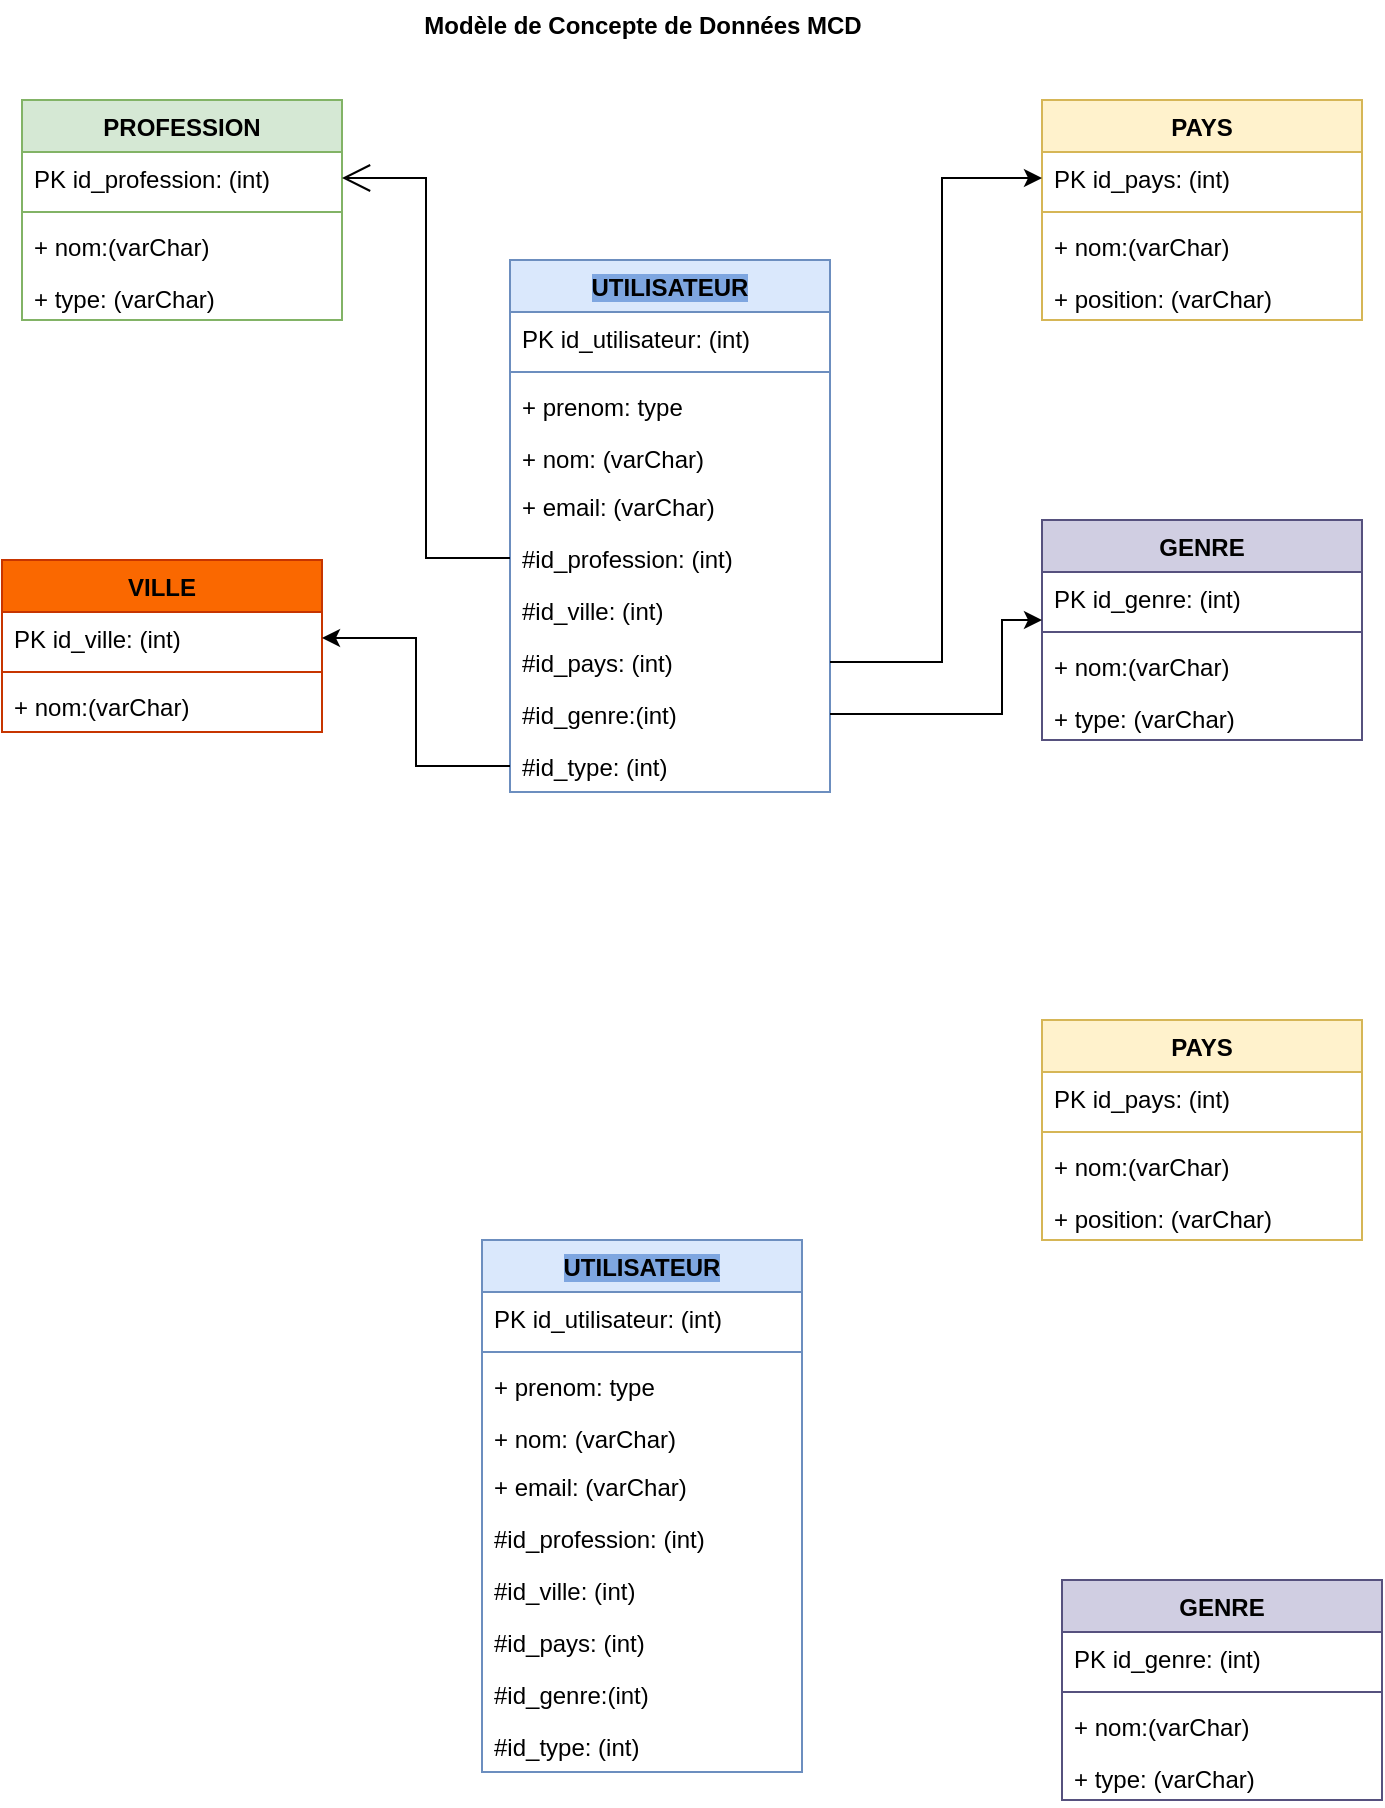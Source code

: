 <mxfile version="21.0.6" type="github"><diagram name="Page-1" id="-MoPRSJ0ztHnOSRFyJmR"><mxGraphModel dx="1134" dy="603" grid="1" gridSize="10" guides="1" tooltips="1" connect="1" arrows="1" fold="1" page="1" pageScale="1" pageWidth="827" pageHeight="1169" math="0" shadow="0"><root><mxCell id="0"/><mxCell id="1" parent="0"/><mxCell id="WZtwjcjEcg0mqy3ExXSP-1" value="&lt;span style=&quot;background-color: rgb(126, 166, 224);&quot;&gt;UTILISATEUR&lt;/span&gt;" style="swimlane;fontStyle=1;align=center;verticalAlign=top;childLayout=stackLayout;horizontal=1;startSize=26;horizontalStack=0;resizeParent=1;resizeParentMax=0;resizeLast=0;collapsible=1;marginBottom=0;whiteSpace=wrap;html=1;fillColor=#dae8fc;strokeColor=#6c8ebf;" vertex="1" parent="1"><mxGeometry x="334" y="180" width="160" height="266" as="geometry"/></mxCell><mxCell id="WZtwjcjEcg0mqy3ExXSP-2" value="PK id_utilisateur: (int)" style="text;strokeColor=none;fillColor=none;align=left;verticalAlign=top;spacingLeft=4;spacingRight=4;overflow=hidden;rotatable=0;points=[[0,0.5],[1,0.5]];portConstraint=eastwest;whiteSpace=wrap;html=1;" vertex="1" parent="WZtwjcjEcg0mqy3ExXSP-1"><mxGeometry y="26" width="160" height="26" as="geometry"/></mxCell><mxCell id="WZtwjcjEcg0mqy3ExXSP-3" value="" style="line;strokeWidth=1;fillColor=none;align=left;verticalAlign=middle;spacingTop=-1;spacingLeft=3;spacingRight=3;rotatable=0;labelPosition=right;points=[];portConstraint=eastwest;strokeColor=inherit;" vertex="1" parent="WZtwjcjEcg0mqy3ExXSP-1"><mxGeometry y="52" width="160" height="8" as="geometry"/></mxCell><mxCell id="WZtwjcjEcg0mqy3ExXSP-4" value="+ prenom: type" style="text;strokeColor=none;fillColor=none;align=left;verticalAlign=top;spacingLeft=4;spacingRight=4;overflow=hidden;rotatable=0;points=[[0,0.5],[1,0.5]];portConstraint=eastwest;whiteSpace=wrap;html=1;" vertex="1" parent="WZtwjcjEcg0mqy3ExXSP-1"><mxGeometry y="60" width="160" height="26" as="geometry"/></mxCell><mxCell id="WZtwjcjEcg0mqy3ExXSP-13" value="+ nom: (varChar)" style="text;strokeColor=none;fillColor=none;align=left;verticalAlign=top;spacingLeft=4;spacingRight=4;overflow=hidden;rotatable=0;points=[[0,0.5],[1,0.5]];portConstraint=eastwest;whiteSpace=wrap;html=1;" vertex="1" parent="WZtwjcjEcg0mqy3ExXSP-1"><mxGeometry y="86" width="160" height="24" as="geometry"/></mxCell><mxCell id="WZtwjcjEcg0mqy3ExXSP-14" value="+ email: (varChar)" style="text;strokeColor=none;fillColor=none;align=left;verticalAlign=top;spacingLeft=4;spacingRight=4;overflow=hidden;rotatable=0;points=[[0,0.5],[1,0.5]];portConstraint=eastwest;whiteSpace=wrap;html=1;" vertex="1" parent="WZtwjcjEcg0mqy3ExXSP-1"><mxGeometry y="110" width="160" height="26" as="geometry"/></mxCell><mxCell id="WZtwjcjEcg0mqy3ExXSP-15" value="#id_profession: (int)" style="text;strokeColor=none;fillColor=none;align=left;verticalAlign=top;spacingLeft=4;spacingRight=4;overflow=hidden;rotatable=0;points=[[0,0.5],[1,0.5]];portConstraint=eastwest;whiteSpace=wrap;html=1;" vertex="1" parent="WZtwjcjEcg0mqy3ExXSP-1"><mxGeometry y="136" width="160" height="26" as="geometry"/></mxCell><mxCell id="WZtwjcjEcg0mqy3ExXSP-16" value="#id_ville: (int)" style="text;strokeColor=none;fillColor=none;align=left;verticalAlign=top;spacingLeft=4;spacingRight=4;overflow=hidden;rotatable=0;points=[[0,0.5],[1,0.5]];portConstraint=eastwest;whiteSpace=wrap;html=1;" vertex="1" parent="WZtwjcjEcg0mqy3ExXSP-1"><mxGeometry y="162" width="160" height="26" as="geometry"/></mxCell><mxCell id="WZtwjcjEcg0mqy3ExXSP-17" value="#id_pays: (int)" style="text;strokeColor=none;fillColor=none;align=left;verticalAlign=top;spacingLeft=4;spacingRight=4;overflow=hidden;rotatable=0;points=[[0,0.5],[1,0.5]];portConstraint=eastwest;whiteSpace=wrap;html=1;" vertex="1" parent="WZtwjcjEcg0mqy3ExXSP-1"><mxGeometry y="188" width="160" height="26" as="geometry"/></mxCell><mxCell id="WZtwjcjEcg0mqy3ExXSP-18" value="#id_genre:(int)" style="text;strokeColor=none;fillColor=none;align=left;verticalAlign=top;spacingLeft=4;spacingRight=4;overflow=hidden;rotatable=0;points=[[0,0.5],[1,0.5]];portConstraint=eastwest;whiteSpace=wrap;html=1;" vertex="1" parent="WZtwjcjEcg0mqy3ExXSP-1"><mxGeometry y="214" width="160" height="26" as="geometry"/></mxCell><mxCell id="WZtwjcjEcg0mqy3ExXSP-19" value="#id_type: (int)" style="text;strokeColor=none;fillColor=none;align=left;verticalAlign=top;spacingLeft=4;spacingRight=4;overflow=hidden;rotatable=0;points=[[0,0.5],[1,0.5]];portConstraint=eastwest;whiteSpace=wrap;html=1;" vertex="1" parent="WZtwjcjEcg0mqy3ExXSP-1"><mxGeometry y="240" width="160" height="26" as="geometry"/></mxCell><mxCell id="WZtwjcjEcg0mqy3ExXSP-20" value="PROFESSION" style="swimlane;fontStyle=1;align=center;verticalAlign=top;childLayout=stackLayout;horizontal=1;startSize=26;horizontalStack=0;resizeParent=1;resizeParentMax=0;resizeLast=0;collapsible=1;marginBottom=0;whiteSpace=wrap;html=1;fillColor=#d5e8d4;strokeColor=#82b366;" vertex="1" parent="1"><mxGeometry x="90" y="100" width="160" height="110" as="geometry"/></mxCell><mxCell id="WZtwjcjEcg0mqy3ExXSP-21" value="PK id_profession: (int)" style="text;strokeColor=none;fillColor=none;align=left;verticalAlign=top;spacingLeft=4;spacingRight=4;overflow=hidden;rotatable=0;points=[[0,0.5],[1,0.5]];portConstraint=eastwest;whiteSpace=wrap;html=1;" vertex="1" parent="WZtwjcjEcg0mqy3ExXSP-20"><mxGeometry y="26" width="160" height="26" as="geometry"/></mxCell><mxCell id="WZtwjcjEcg0mqy3ExXSP-22" value="" style="line;strokeWidth=1;fillColor=none;align=left;verticalAlign=middle;spacingTop=-1;spacingLeft=3;spacingRight=3;rotatable=0;labelPosition=right;points=[];portConstraint=eastwest;strokeColor=inherit;" vertex="1" parent="WZtwjcjEcg0mqy3ExXSP-20"><mxGeometry y="52" width="160" height="8" as="geometry"/></mxCell><mxCell id="WZtwjcjEcg0mqy3ExXSP-23" value="+ nom:(varChar)" style="text;strokeColor=none;fillColor=none;align=left;verticalAlign=top;spacingLeft=4;spacingRight=4;overflow=hidden;rotatable=0;points=[[0,0.5],[1,0.5]];portConstraint=eastwest;whiteSpace=wrap;html=1;" vertex="1" parent="WZtwjcjEcg0mqy3ExXSP-20"><mxGeometry y="60" width="160" height="26" as="geometry"/></mxCell><mxCell id="WZtwjcjEcg0mqy3ExXSP-24" value="+ type: (varChar)" style="text;strokeColor=none;fillColor=none;align=left;verticalAlign=top;spacingLeft=4;spacingRight=4;overflow=hidden;rotatable=0;points=[[0,0.5],[1,0.5]];portConstraint=eastwest;whiteSpace=wrap;html=1;" vertex="1" parent="WZtwjcjEcg0mqy3ExXSP-20"><mxGeometry y="86" width="160" height="24" as="geometry"/></mxCell><mxCell id="WZtwjcjEcg0mqy3ExXSP-31" value="VILLE" style="swimlane;fontStyle=1;align=center;verticalAlign=top;childLayout=stackLayout;horizontal=1;startSize=26;horizontalStack=0;resizeParent=1;resizeParentMax=0;resizeLast=0;collapsible=1;marginBottom=0;whiteSpace=wrap;html=1;fillColor=#fa6800;fontColor=#000000;strokeColor=#C73500;" vertex="1" parent="1"><mxGeometry x="80" y="330" width="160" height="86" as="geometry"/></mxCell><mxCell id="WZtwjcjEcg0mqy3ExXSP-32" value="PK id_ville: (int)" style="text;strokeColor=none;fillColor=none;align=left;verticalAlign=top;spacingLeft=4;spacingRight=4;overflow=hidden;rotatable=0;points=[[0,0.5],[1,0.5]];portConstraint=eastwest;whiteSpace=wrap;html=1;" vertex="1" parent="WZtwjcjEcg0mqy3ExXSP-31"><mxGeometry y="26" width="160" height="26" as="geometry"/></mxCell><mxCell id="WZtwjcjEcg0mqy3ExXSP-33" value="" style="line;strokeWidth=1;fillColor=none;align=left;verticalAlign=middle;spacingTop=-1;spacingLeft=3;spacingRight=3;rotatable=0;labelPosition=right;points=[];portConstraint=eastwest;strokeColor=inherit;" vertex="1" parent="WZtwjcjEcg0mqy3ExXSP-31"><mxGeometry y="52" width="160" height="8" as="geometry"/></mxCell><mxCell id="WZtwjcjEcg0mqy3ExXSP-34" value="+ nom:(varChar)" style="text;strokeColor=none;fillColor=none;align=left;verticalAlign=top;spacingLeft=4;spacingRight=4;overflow=hidden;rotatable=0;points=[[0,0.5],[1,0.5]];portConstraint=eastwest;whiteSpace=wrap;html=1;" vertex="1" parent="WZtwjcjEcg0mqy3ExXSP-31"><mxGeometry y="60" width="160" height="26" as="geometry"/></mxCell><mxCell id="WZtwjcjEcg0mqy3ExXSP-36" value="PAYS" style="swimlane;fontStyle=1;align=center;verticalAlign=top;childLayout=stackLayout;horizontal=1;startSize=26;horizontalStack=0;resizeParent=1;resizeParentMax=0;resizeLast=0;collapsible=1;marginBottom=0;whiteSpace=wrap;html=1;fillColor=#fff2cc;strokeColor=#d6b656;" vertex="1" parent="1"><mxGeometry x="600" y="100" width="160" height="110" as="geometry"/></mxCell><mxCell id="WZtwjcjEcg0mqy3ExXSP-37" value="PK id_pays: (int)" style="text;strokeColor=none;fillColor=none;align=left;verticalAlign=top;spacingLeft=4;spacingRight=4;overflow=hidden;rotatable=0;points=[[0,0.5],[1,0.5]];portConstraint=eastwest;whiteSpace=wrap;html=1;" vertex="1" parent="WZtwjcjEcg0mqy3ExXSP-36"><mxGeometry y="26" width="160" height="26" as="geometry"/></mxCell><mxCell id="WZtwjcjEcg0mqy3ExXSP-38" value="" style="line;strokeWidth=1;fillColor=none;align=left;verticalAlign=middle;spacingTop=-1;spacingLeft=3;spacingRight=3;rotatable=0;labelPosition=right;points=[];portConstraint=eastwest;strokeColor=inherit;" vertex="1" parent="WZtwjcjEcg0mqy3ExXSP-36"><mxGeometry y="52" width="160" height="8" as="geometry"/></mxCell><mxCell id="WZtwjcjEcg0mqy3ExXSP-39" value="+ nom:(varChar)" style="text;strokeColor=none;fillColor=none;align=left;verticalAlign=top;spacingLeft=4;spacingRight=4;overflow=hidden;rotatable=0;points=[[0,0.5],[1,0.5]];portConstraint=eastwest;whiteSpace=wrap;html=1;" vertex="1" parent="WZtwjcjEcg0mqy3ExXSP-36"><mxGeometry y="60" width="160" height="26" as="geometry"/></mxCell><mxCell id="WZtwjcjEcg0mqy3ExXSP-40" value="+ position: (varChar)" style="text;strokeColor=none;fillColor=none;align=left;verticalAlign=top;spacingLeft=4;spacingRight=4;overflow=hidden;rotatable=0;points=[[0,0.5],[1,0.5]];portConstraint=eastwest;whiteSpace=wrap;html=1;" vertex="1" parent="WZtwjcjEcg0mqy3ExXSP-36"><mxGeometry y="86" width="160" height="24" as="geometry"/></mxCell><mxCell id="WZtwjcjEcg0mqy3ExXSP-41" value="GENRE" style="swimlane;fontStyle=1;align=center;verticalAlign=top;childLayout=stackLayout;horizontal=1;startSize=26;horizontalStack=0;resizeParent=1;resizeParentMax=0;resizeLast=0;collapsible=1;marginBottom=0;whiteSpace=wrap;html=1;fillColor=#d0cee2;strokeColor=#56517e;" vertex="1" parent="1"><mxGeometry x="600" y="310" width="160" height="110" as="geometry"/></mxCell><mxCell id="WZtwjcjEcg0mqy3ExXSP-42" value="PK id_genre: (int)" style="text;strokeColor=none;fillColor=none;align=left;verticalAlign=top;spacingLeft=4;spacingRight=4;overflow=hidden;rotatable=0;points=[[0,0.5],[1,0.5]];portConstraint=eastwest;whiteSpace=wrap;html=1;" vertex="1" parent="WZtwjcjEcg0mqy3ExXSP-41"><mxGeometry y="26" width="160" height="26" as="geometry"/></mxCell><mxCell id="WZtwjcjEcg0mqy3ExXSP-43" value="" style="line;strokeWidth=1;fillColor=none;align=left;verticalAlign=middle;spacingTop=-1;spacingLeft=3;spacingRight=3;rotatable=0;labelPosition=right;points=[];portConstraint=eastwest;strokeColor=inherit;" vertex="1" parent="WZtwjcjEcg0mqy3ExXSP-41"><mxGeometry y="52" width="160" height="8" as="geometry"/></mxCell><mxCell id="WZtwjcjEcg0mqy3ExXSP-44" value="+ nom:(varChar)" style="text;strokeColor=none;fillColor=none;align=left;verticalAlign=top;spacingLeft=4;spacingRight=4;overflow=hidden;rotatable=0;points=[[0,0.5],[1,0.5]];portConstraint=eastwest;whiteSpace=wrap;html=1;" vertex="1" parent="WZtwjcjEcg0mqy3ExXSP-41"><mxGeometry y="60" width="160" height="26" as="geometry"/></mxCell><mxCell id="WZtwjcjEcg0mqy3ExXSP-45" value="+ type: (varChar)" style="text;strokeColor=none;fillColor=none;align=left;verticalAlign=top;spacingLeft=4;spacingRight=4;overflow=hidden;rotatable=0;points=[[0,0.5],[1,0.5]];portConstraint=eastwest;whiteSpace=wrap;html=1;" vertex="1" parent="WZtwjcjEcg0mqy3ExXSP-41"><mxGeometry y="86" width="160" height="24" as="geometry"/></mxCell><mxCell id="WZtwjcjEcg0mqy3ExXSP-46" value="" style="endArrow=open;endFill=1;endSize=12;html=1;rounded=0;edgeStyle=orthogonalEdgeStyle;exitX=0;exitY=0.5;exitDx=0;exitDy=0;entryX=1;entryY=0.5;entryDx=0;entryDy=0;" edge="1" parent="1" source="WZtwjcjEcg0mqy3ExXSP-15" target="WZtwjcjEcg0mqy3ExXSP-21"><mxGeometry width="160" relative="1" as="geometry"><mxPoint x="280" y="270" as="sourcePoint"/><mxPoint x="290" y="140" as="targetPoint"/></mxGeometry></mxCell><mxCell id="WZtwjcjEcg0mqy3ExXSP-47" style="rounded=0;orthogonalLoop=1;jettySize=auto;html=1;exitX=1;exitY=0.5;exitDx=0;exitDy=0;edgeStyle=orthogonalEdgeStyle;entryX=0;entryY=0.5;entryDx=0;entryDy=0;" edge="1" parent="1" source="WZtwjcjEcg0mqy3ExXSP-17" target="WZtwjcjEcg0mqy3ExXSP-37"><mxGeometry relative="1" as="geometry"><mxPoint x="530" y="130" as="targetPoint"/><Array as="points"><mxPoint x="550" y="381"/><mxPoint x="550" y="139"/></Array></mxGeometry></mxCell><mxCell id="WZtwjcjEcg0mqy3ExXSP-48" style="edgeStyle=orthogonalEdgeStyle;rounded=0;orthogonalLoop=1;jettySize=auto;html=1;exitX=1;exitY=0.5;exitDx=0;exitDy=0;" edge="1" parent="1" source="WZtwjcjEcg0mqy3ExXSP-18"><mxGeometry relative="1" as="geometry"><mxPoint x="600" y="360" as="targetPoint"/><Array as="points"><mxPoint x="580" y="407"/><mxPoint x="580" y="360"/><mxPoint x="600" y="360"/></Array></mxGeometry></mxCell><mxCell id="WZtwjcjEcg0mqy3ExXSP-49" style="edgeStyle=orthogonalEdgeStyle;rounded=0;orthogonalLoop=1;jettySize=auto;html=1;exitX=0;exitY=0.5;exitDx=0;exitDy=0;" edge="1" parent="1" source="WZtwjcjEcg0mqy3ExXSP-19" target="WZtwjcjEcg0mqy3ExXSP-32"><mxGeometry relative="1" as="geometry"><mxPoint x="290" y="350" as="targetPoint"/><Array as="points"><mxPoint x="287" y="433"/><mxPoint x="287" y="369"/></Array></mxGeometry></mxCell><mxCell id="WZtwjcjEcg0mqy3ExXSP-52" value="Modèle de Concepte de Données MCD" style="text;align=center;fontStyle=1;verticalAlign=middle;spacingLeft=3;spacingRight=3;strokeColor=none;rotatable=0;points=[[0,0.5],[1,0.5]];portConstraint=eastwest;html=1;" vertex="1" parent="1"><mxGeometry x="360" y="50" width="80" height="26" as="geometry"/></mxCell><mxCell id="WZtwjcjEcg0mqy3ExXSP-53" value="&lt;span style=&quot;background-color: rgb(126, 166, 224);&quot;&gt;UTILISATEUR&lt;/span&gt;" style="swimlane;fontStyle=1;align=center;verticalAlign=top;childLayout=stackLayout;horizontal=1;startSize=26;horizontalStack=0;resizeParent=1;resizeParentMax=0;resizeLast=0;collapsible=1;marginBottom=0;whiteSpace=wrap;html=1;fillColor=#dae8fc;strokeColor=#6c8ebf;" vertex="1" parent="1"><mxGeometry x="320" y="670" width="160" height="266" as="geometry"/></mxCell><mxCell id="WZtwjcjEcg0mqy3ExXSP-54" value="PK id_utilisateur: (int)" style="text;strokeColor=none;fillColor=none;align=left;verticalAlign=top;spacingLeft=4;spacingRight=4;overflow=hidden;rotatable=0;points=[[0,0.5],[1,0.5]];portConstraint=eastwest;whiteSpace=wrap;html=1;" vertex="1" parent="WZtwjcjEcg0mqy3ExXSP-53"><mxGeometry y="26" width="160" height="26" as="geometry"/></mxCell><mxCell id="WZtwjcjEcg0mqy3ExXSP-55" value="" style="line;strokeWidth=1;fillColor=none;align=left;verticalAlign=middle;spacingTop=-1;spacingLeft=3;spacingRight=3;rotatable=0;labelPosition=right;points=[];portConstraint=eastwest;strokeColor=inherit;" vertex="1" parent="WZtwjcjEcg0mqy3ExXSP-53"><mxGeometry y="52" width="160" height="8" as="geometry"/></mxCell><mxCell id="WZtwjcjEcg0mqy3ExXSP-56" value="+ prenom: type" style="text;strokeColor=none;fillColor=none;align=left;verticalAlign=top;spacingLeft=4;spacingRight=4;overflow=hidden;rotatable=0;points=[[0,0.5],[1,0.5]];portConstraint=eastwest;whiteSpace=wrap;html=1;" vertex="1" parent="WZtwjcjEcg0mqy3ExXSP-53"><mxGeometry y="60" width="160" height="26" as="geometry"/></mxCell><mxCell id="WZtwjcjEcg0mqy3ExXSP-57" value="+ nom: (varChar)" style="text;strokeColor=none;fillColor=none;align=left;verticalAlign=top;spacingLeft=4;spacingRight=4;overflow=hidden;rotatable=0;points=[[0,0.5],[1,0.5]];portConstraint=eastwest;whiteSpace=wrap;html=1;" vertex="1" parent="WZtwjcjEcg0mqy3ExXSP-53"><mxGeometry y="86" width="160" height="24" as="geometry"/></mxCell><mxCell id="WZtwjcjEcg0mqy3ExXSP-58" value="+ email: (varChar)" style="text;strokeColor=none;fillColor=none;align=left;verticalAlign=top;spacingLeft=4;spacingRight=4;overflow=hidden;rotatable=0;points=[[0,0.5],[1,0.5]];portConstraint=eastwest;whiteSpace=wrap;html=1;" vertex="1" parent="WZtwjcjEcg0mqy3ExXSP-53"><mxGeometry y="110" width="160" height="26" as="geometry"/></mxCell><mxCell id="WZtwjcjEcg0mqy3ExXSP-59" value="#id_profession: (int)" style="text;strokeColor=none;fillColor=none;align=left;verticalAlign=top;spacingLeft=4;spacingRight=4;overflow=hidden;rotatable=0;points=[[0,0.5],[1,0.5]];portConstraint=eastwest;whiteSpace=wrap;html=1;" vertex="1" parent="WZtwjcjEcg0mqy3ExXSP-53"><mxGeometry y="136" width="160" height="26" as="geometry"/></mxCell><mxCell id="WZtwjcjEcg0mqy3ExXSP-60" value="#id_ville: (int)" style="text;strokeColor=none;fillColor=none;align=left;verticalAlign=top;spacingLeft=4;spacingRight=4;overflow=hidden;rotatable=0;points=[[0,0.5],[1,0.5]];portConstraint=eastwest;whiteSpace=wrap;html=1;" vertex="1" parent="WZtwjcjEcg0mqy3ExXSP-53"><mxGeometry y="162" width="160" height="26" as="geometry"/></mxCell><mxCell id="WZtwjcjEcg0mqy3ExXSP-61" value="#id_pays: (int)" style="text;strokeColor=none;fillColor=none;align=left;verticalAlign=top;spacingLeft=4;spacingRight=4;overflow=hidden;rotatable=0;points=[[0,0.5],[1,0.5]];portConstraint=eastwest;whiteSpace=wrap;html=1;" vertex="1" parent="WZtwjcjEcg0mqy3ExXSP-53"><mxGeometry y="188" width="160" height="26" as="geometry"/></mxCell><mxCell id="WZtwjcjEcg0mqy3ExXSP-62" value="#id_genre:(int)" style="text;strokeColor=none;fillColor=none;align=left;verticalAlign=top;spacingLeft=4;spacingRight=4;overflow=hidden;rotatable=0;points=[[0,0.5],[1,0.5]];portConstraint=eastwest;whiteSpace=wrap;html=1;" vertex="1" parent="WZtwjcjEcg0mqy3ExXSP-53"><mxGeometry y="214" width="160" height="26" as="geometry"/></mxCell><mxCell id="WZtwjcjEcg0mqy3ExXSP-63" value="#id_type: (int)" style="text;strokeColor=none;fillColor=none;align=left;verticalAlign=top;spacingLeft=4;spacingRight=4;overflow=hidden;rotatable=0;points=[[0,0.5],[1,0.5]];portConstraint=eastwest;whiteSpace=wrap;html=1;" vertex="1" parent="WZtwjcjEcg0mqy3ExXSP-53"><mxGeometry y="240" width="160" height="26" as="geometry"/></mxCell><mxCell id="WZtwjcjEcg0mqy3ExXSP-64" value="GENRE" style="swimlane;fontStyle=1;align=center;verticalAlign=top;childLayout=stackLayout;horizontal=1;startSize=26;horizontalStack=0;resizeParent=1;resizeParentMax=0;resizeLast=0;collapsible=1;marginBottom=0;whiteSpace=wrap;html=1;fillColor=#d0cee2;strokeColor=#56517e;" vertex="1" parent="1"><mxGeometry x="610" y="840" width="160" height="110" as="geometry"/></mxCell><mxCell id="WZtwjcjEcg0mqy3ExXSP-65" value="PK id_genre: (int)" style="text;strokeColor=none;fillColor=none;align=left;verticalAlign=top;spacingLeft=4;spacingRight=4;overflow=hidden;rotatable=0;points=[[0,0.5],[1,0.5]];portConstraint=eastwest;whiteSpace=wrap;html=1;" vertex="1" parent="WZtwjcjEcg0mqy3ExXSP-64"><mxGeometry y="26" width="160" height="26" as="geometry"/></mxCell><mxCell id="WZtwjcjEcg0mqy3ExXSP-66" value="" style="line;strokeWidth=1;fillColor=none;align=left;verticalAlign=middle;spacingTop=-1;spacingLeft=3;spacingRight=3;rotatable=0;labelPosition=right;points=[];portConstraint=eastwest;strokeColor=inherit;" vertex="1" parent="WZtwjcjEcg0mqy3ExXSP-64"><mxGeometry y="52" width="160" height="8" as="geometry"/></mxCell><mxCell id="WZtwjcjEcg0mqy3ExXSP-67" value="+ nom:(varChar)" style="text;strokeColor=none;fillColor=none;align=left;verticalAlign=top;spacingLeft=4;spacingRight=4;overflow=hidden;rotatable=0;points=[[0,0.5],[1,0.5]];portConstraint=eastwest;whiteSpace=wrap;html=1;" vertex="1" parent="WZtwjcjEcg0mqy3ExXSP-64"><mxGeometry y="60" width="160" height="26" as="geometry"/></mxCell><mxCell id="WZtwjcjEcg0mqy3ExXSP-68" value="+ type: (varChar)" style="text;strokeColor=none;fillColor=none;align=left;verticalAlign=top;spacingLeft=4;spacingRight=4;overflow=hidden;rotatable=0;points=[[0,0.5],[1,0.5]];portConstraint=eastwest;whiteSpace=wrap;html=1;" vertex="1" parent="WZtwjcjEcg0mqy3ExXSP-64"><mxGeometry y="86" width="160" height="24" as="geometry"/></mxCell><mxCell id="WZtwjcjEcg0mqy3ExXSP-69" value="PAYS" style="swimlane;fontStyle=1;align=center;verticalAlign=top;childLayout=stackLayout;horizontal=1;startSize=26;horizontalStack=0;resizeParent=1;resizeParentMax=0;resizeLast=0;collapsible=1;marginBottom=0;whiteSpace=wrap;html=1;fillColor=#fff2cc;strokeColor=#d6b656;" vertex="1" parent="1"><mxGeometry x="600" y="560" width="160" height="110" as="geometry"/></mxCell><mxCell id="WZtwjcjEcg0mqy3ExXSP-70" value="PK id_pays: (int)" style="text;strokeColor=none;fillColor=none;align=left;verticalAlign=top;spacingLeft=4;spacingRight=4;overflow=hidden;rotatable=0;points=[[0,0.5],[1,0.5]];portConstraint=eastwest;whiteSpace=wrap;html=1;" vertex="1" parent="WZtwjcjEcg0mqy3ExXSP-69"><mxGeometry y="26" width="160" height="26" as="geometry"/></mxCell><mxCell id="WZtwjcjEcg0mqy3ExXSP-71" value="" style="line;strokeWidth=1;fillColor=none;align=left;verticalAlign=middle;spacingTop=-1;spacingLeft=3;spacingRight=3;rotatable=0;labelPosition=right;points=[];portConstraint=eastwest;strokeColor=inherit;" vertex="1" parent="WZtwjcjEcg0mqy3ExXSP-69"><mxGeometry y="52" width="160" height="8" as="geometry"/></mxCell><mxCell id="WZtwjcjEcg0mqy3ExXSP-72" value="+ nom:(varChar)" style="text;strokeColor=none;fillColor=none;align=left;verticalAlign=top;spacingLeft=4;spacingRight=4;overflow=hidden;rotatable=0;points=[[0,0.5],[1,0.5]];portConstraint=eastwest;whiteSpace=wrap;html=1;" vertex="1" parent="WZtwjcjEcg0mqy3ExXSP-69"><mxGeometry y="60" width="160" height="26" as="geometry"/></mxCell><mxCell id="WZtwjcjEcg0mqy3ExXSP-73" value="+ position: (varChar)" style="text;strokeColor=none;fillColor=none;align=left;verticalAlign=top;spacingLeft=4;spacingRight=4;overflow=hidden;rotatable=0;points=[[0,0.5],[1,0.5]];portConstraint=eastwest;whiteSpace=wrap;html=1;" vertex="1" parent="WZtwjcjEcg0mqy3ExXSP-69"><mxGeometry y="86" width="160" height="24" as="geometry"/></mxCell></root></mxGraphModel></diagram></mxfile>
